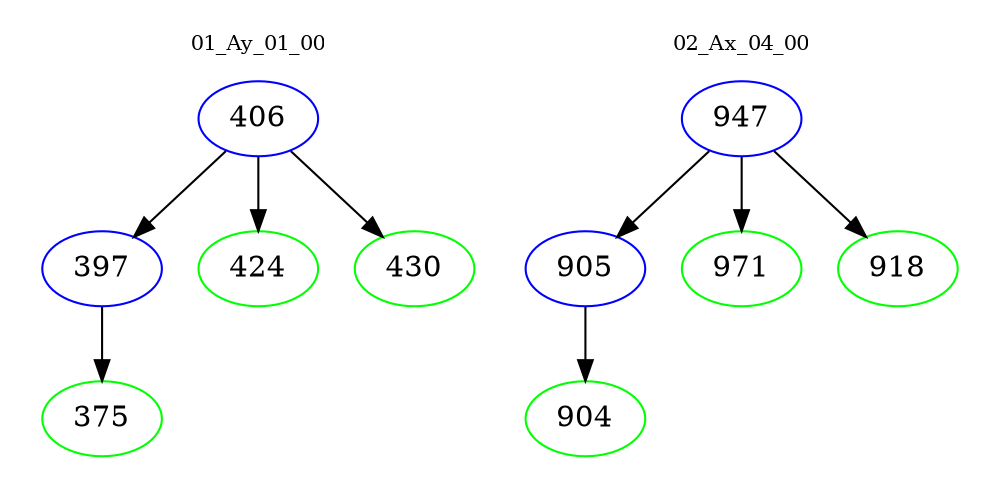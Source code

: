 digraph{
subgraph cluster_0 {
color = white
label = "01_Ay_01_00";
fontsize=10;
T0_406 [label="406", color="blue"]
T0_406 -> T0_397 [color="black"]
T0_397 [label="397", color="blue"]
T0_397 -> T0_375 [color="black"]
T0_375 [label="375", color="green"]
T0_406 -> T0_424 [color="black"]
T0_424 [label="424", color="green"]
T0_406 -> T0_430 [color="black"]
T0_430 [label="430", color="green"]
}
subgraph cluster_1 {
color = white
label = "02_Ax_04_00";
fontsize=10;
T1_947 [label="947", color="blue"]
T1_947 -> T1_905 [color="black"]
T1_905 [label="905", color="blue"]
T1_905 -> T1_904 [color="black"]
T1_904 [label="904", color="green"]
T1_947 -> T1_971 [color="black"]
T1_971 [label="971", color="green"]
T1_947 -> T1_918 [color="black"]
T1_918 [label="918", color="green"]
}
}
